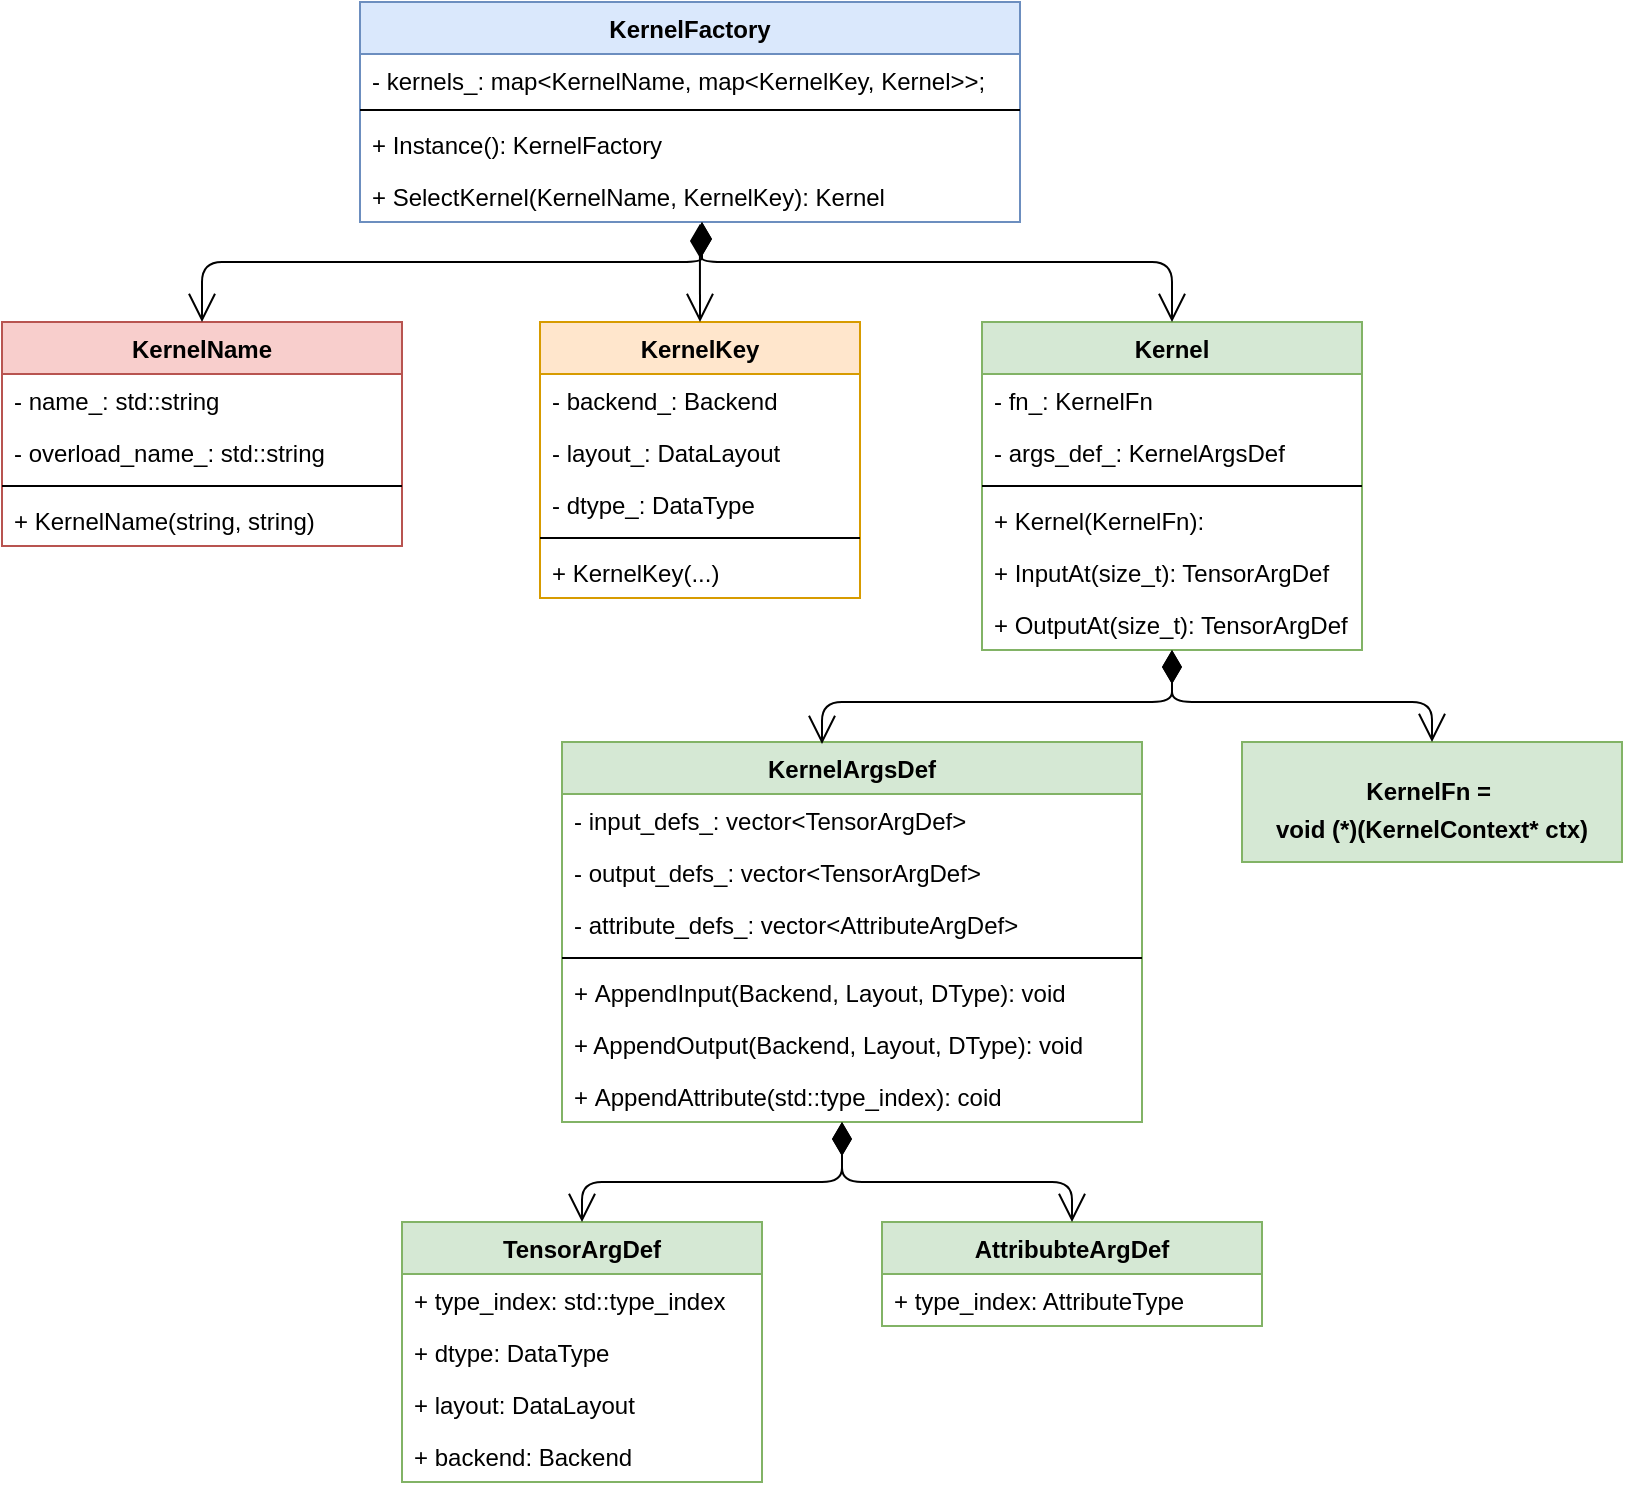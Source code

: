 <mxfile version="18.0.2" type="github">
  <diagram id="dYi-SCCvsg37tO44i1gK" name="Design-1">
    <mxGraphModel dx="946" dy="613" grid="1" gridSize="10" guides="1" tooltips="1" connect="1" arrows="1" fold="1" page="1" pageScale="1" pageWidth="827" pageHeight="1169" math="0" shadow="0">
      <root>
        <mxCell id="0" />
        <mxCell id="1" parent="0" />
        <mxCell id="KZ4r9hNkFcLXsH2UTqzE-3" value="KernelFactory" style="swimlane;fontStyle=1;align=center;verticalAlign=top;childLayout=stackLayout;horizontal=1;startSize=26;horizontalStack=0;resizeParent=1;resizeParentMax=0;resizeLast=0;collapsible=1;marginBottom=0;fillColor=#dae8fc;strokeColor=#6c8ebf;" parent="1" vertex="1">
          <mxGeometry x="249" y="140" width="330" height="110" as="geometry" />
        </mxCell>
        <mxCell id="KZ4r9hNkFcLXsH2UTqzE-4" value="- kernels_: map&lt;KernelName, map&lt;KernelKey, Kernel&gt;&gt;;" style="text;strokeColor=none;fillColor=none;align=left;verticalAlign=top;spacingLeft=4;spacingRight=4;overflow=hidden;rotatable=0;points=[[0,0.5],[1,0.5]];portConstraint=eastwest;" parent="KZ4r9hNkFcLXsH2UTqzE-3" vertex="1">
          <mxGeometry y="26" width="330" height="24" as="geometry" />
        </mxCell>
        <mxCell id="KZ4r9hNkFcLXsH2UTqzE-5" value="" style="line;strokeWidth=1;fillColor=none;align=left;verticalAlign=middle;spacingTop=-1;spacingLeft=3;spacingRight=3;rotatable=0;labelPosition=right;points=[];portConstraint=eastwest;" parent="KZ4r9hNkFcLXsH2UTqzE-3" vertex="1">
          <mxGeometry y="50" width="330" height="8" as="geometry" />
        </mxCell>
        <mxCell id="KZ4r9hNkFcLXsH2UTqzE-6" value="+ Instance(): KernelFactory" style="text;strokeColor=none;fillColor=none;align=left;verticalAlign=top;spacingLeft=4;spacingRight=4;overflow=hidden;rotatable=0;points=[[0,0.5],[1,0.5]];portConstraint=eastwest;" parent="KZ4r9hNkFcLXsH2UTqzE-3" vertex="1">
          <mxGeometry y="58" width="330" height="26" as="geometry" />
        </mxCell>
        <mxCell id="KZ4r9hNkFcLXsH2UTqzE-7" value="+ SelectKernel(KernelName, KernelKey): Kernel" style="text;strokeColor=none;fillColor=none;align=left;verticalAlign=top;spacingLeft=4;spacingRight=4;overflow=hidden;rotatable=0;points=[[0,0.5],[1,0.5]];portConstraint=eastwest;" parent="KZ4r9hNkFcLXsH2UTqzE-3" vertex="1">
          <mxGeometry y="84" width="330" height="26" as="geometry" />
        </mxCell>
        <mxCell id="KZ4r9hNkFcLXsH2UTqzE-8" value="KernelName" style="swimlane;fontStyle=1;align=center;verticalAlign=top;childLayout=stackLayout;horizontal=1;startSize=26;horizontalStack=0;resizeParent=1;resizeParentMax=0;resizeLast=0;collapsible=1;marginBottom=0;fillColor=#f8cecc;strokeColor=#b85450;" parent="1" vertex="1">
          <mxGeometry x="70" y="300" width="200" height="112" as="geometry" />
        </mxCell>
        <mxCell id="KZ4r9hNkFcLXsH2UTqzE-9" value="- name_: std::string" style="text;strokeColor=none;fillColor=none;align=left;verticalAlign=top;spacingLeft=4;spacingRight=4;overflow=hidden;rotatable=0;points=[[0,0.5],[1,0.5]];portConstraint=eastwest;" parent="KZ4r9hNkFcLXsH2UTqzE-8" vertex="1">
          <mxGeometry y="26" width="200" height="26" as="geometry" />
        </mxCell>
        <mxCell id="KZ4r9hNkFcLXsH2UTqzE-20" value="- overload_name_: std::string" style="text;strokeColor=none;fillColor=none;align=left;verticalAlign=top;spacingLeft=4;spacingRight=4;overflow=hidden;rotatable=0;points=[[0,0.5],[1,0.5]];portConstraint=eastwest;" parent="KZ4r9hNkFcLXsH2UTqzE-8" vertex="1">
          <mxGeometry y="52" width="200" height="26" as="geometry" />
        </mxCell>
        <mxCell id="KZ4r9hNkFcLXsH2UTqzE-10" value="" style="line;strokeWidth=1;fillColor=none;align=left;verticalAlign=middle;spacingTop=-1;spacingLeft=3;spacingRight=3;rotatable=0;labelPosition=right;points=[];portConstraint=eastwest;" parent="KZ4r9hNkFcLXsH2UTqzE-8" vertex="1">
          <mxGeometry y="78" width="200" height="8" as="geometry" />
        </mxCell>
        <mxCell id="KZ4r9hNkFcLXsH2UTqzE-11" value="+ KernelName(string, string)" style="text;strokeColor=none;fillColor=none;align=left;verticalAlign=top;spacingLeft=4;spacingRight=4;overflow=hidden;rotatable=0;points=[[0,0.5],[1,0.5]];portConstraint=eastwest;" parent="KZ4r9hNkFcLXsH2UTqzE-8" vertex="1">
          <mxGeometry y="86" width="200" height="26" as="geometry" />
        </mxCell>
        <mxCell id="KZ4r9hNkFcLXsH2UTqzE-12" value="KernelKey" style="swimlane;fontStyle=1;align=center;verticalAlign=top;childLayout=stackLayout;horizontal=1;startSize=26;horizontalStack=0;resizeParent=1;resizeParentMax=0;resizeLast=0;collapsible=1;marginBottom=0;fillColor=#ffe6cc;strokeColor=#d79b00;" parent="1" vertex="1">
          <mxGeometry x="339" y="300" width="160" height="138" as="geometry" />
        </mxCell>
        <mxCell id="KZ4r9hNkFcLXsH2UTqzE-13" value="- backend_: Backend" style="text;strokeColor=none;fillColor=none;align=left;verticalAlign=top;spacingLeft=4;spacingRight=4;overflow=hidden;rotatable=0;points=[[0,0.5],[1,0.5]];portConstraint=eastwest;" parent="KZ4r9hNkFcLXsH2UTqzE-12" vertex="1">
          <mxGeometry y="26" width="160" height="26" as="geometry" />
        </mxCell>
        <mxCell id="KZ4r9hNkFcLXsH2UTqzE-21" value="- layout_: DataLayout" style="text;strokeColor=none;fillColor=none;align=left;verticalAlign=top;spacingLeft=4;spacingRight=4;overflow=hidden;rotatable=0;points=[[0,0.5],[1,0.5]];portConstraint=eastwest;" parent="KZ4r9hNkFcLXsH2UTqzE-12" vertex="1">
          <mxGeometry y="52" width="160" height="26" as="geometry" />
        </mxCell>
        <mxCell id="KZ4r9hNkFcLXsH2UTqzE-22" value="- dtype_: DataType" style="text;strokeColor=none;fillColor=none;align=left;verticalAlign=top;spacingLeft=4;spacingRight=4;overflow=hidden;rotatable=0;points=[[0,0.5],[1,0.5]];portConstraint=eastwest;" parent="KZ4r9hNkFcLXsH2UTqzE-12" vertex="1">
          <mxGeometry y="78" width="160" height="26" as="geometry" />
        </mxCell>
        <mxCell id="KZ4r9hNkFcLXsH2UTqzE-14" value="" style="line;strokeWidth=1;fillColor=none;align=left;verticalAlign=middle;spacingTop=-1;spacingLeft=3;spacingRight=3;rotatable=0;labelPosition=right;points=[];portConstraint=eastwest;" parent="KZ4r9hNkFcLXsH2UTqzE-12" vertex="1">
          <mxGeometry y="104" width="160" height="8" as="geometry" />
        </mxCell>
        <mxCell id="KZ4r9hNkFcLXsH2UTqzE-15" value="+ KernelKey(...)" style="text;strokeColor=none;fillColor=none;align=left;verticalAlign=top;spacingLeft=4;spacingRight=4;overflow=hidden;rotatable=0;points=[[0,0.5],[1,0.5]];portConstraint=eastwest;" parent="KZ4r9hNkFcLXsH2UTqzE-12" vertex="1">
          <mxGeometry y="112" width="160" height="26" as="geometry" />
        </mxCell>
        <mxCell id="KZ4r9hNkFcLXsH2UTqzE-16" value="Kernel" style="swimlane;fontStyle=1;align=center;verticalAlign=top;childLayout=stackLayout;horizontal=1;startSize=26;horizontalStack=0;resizeParent=1;resizeParentMax=0;resizeLast=0;collapsible=1;marginBottom=0;fillColor=#d5e8d4;strokeColor=#82b366;" parent="1" vertex="1">
          <mxGeometry x="560" y="300" width="190" height="164" as="geometry" />
        </mxCell>
        <mxCell id="KZ4r9hNkFcLXsH2UTqzE-17" value="- fn_: KernelFn" style="text;strokeColor=none;fillColor=none;align=left;verticalAlign=top;spacingLeft=4;spacingRight=4;overflow=hidden;rotatable=0;points=[[0,0.5],[1,0.5]];portConstraint=eastwest;" parent="KZ4r9hNkFcLXsH2UTqzE-16" vertex="1">
          <mxGeometry y="26" width="190" height="26" as="geometry" />
        </mxCell>
        <mxCell id="KZ4r9hNkFcLXsH2UTqzE-23" value="- args_def_: KernelArgsDef" style="text;strokeColor=none;fillColor=none;align=left;verticalAlign=top;spacingLeft=4;spacingRight=4;overflow=hidden;rotatable=0;points=[[0,0.5],[1,0.5]];portConstraint=eastwest;" parent="KZ4r9hNkFcLXsH2UTqzE-16" vertex="1">
          <mxGeometry y="52" width="190" height="26" as="geometry" />
        </mxCell>
        <mxCell id="KZ4r9hNkFcLXsH2UTqzE-18" value="" style="line;strokeWidth=1;fillColor=none;align=left;verticalAlign=middle;spacingTop=-1;spacingLeft=3;spacingRight=3;rotatable=0;labelPosition=right;points=[];portConstraint=eastwest;" parent="KZ4r9hNkFcLXsH2UTqzE-16" vertex="1">
          <mxGeometry y="78" width="190" height="8" as="geometry" />
        </mxCell>
        <mxCell id="KZ4r9hNkFcLXsH2UTqzE-19" value="+ Kernel(KernelFn):" style="text;strokeColor=none;fillColor=none;align=left;verticalAlign=top;spacingLeft=4;spacingRight=4;overflow=hidden;rotatable=0;points=[[0,0.5],[1,0.5]];portConstraint=eastwest;" parent="KZ4r9hNkFcLXsH2UTqzE-16" vertex="1">
          <mxGeometry y="86" width="190" height="26" as="geometry" />
        </mxCell>
        <mxCell id="KZ4r9hNkFcLXsH2UTqzE-24" value="+ InputAt(size_t): TensorArgDef" style="text;strokeColor=none;fillColor=none;align=left;verticalAlign=top;spacingLeft=4;spacingRight=4;overflow=hidden;rotatable=0;points=[[0,0.5],[1,0.5]];portConstraint=eastwest;" parent="KZ4r9hNkFcLXsH2UTqzE-16" vertex="1">
          <mxGeometry y="112" width="190" height="26" as="geometry" />
        </mxCell>
        <mxCell id="KZ4r9hNkFcLXsH2UTqzE-25" value="+ OutputAt(size_t): TensorArgDef" style="text;strokeColor=none;fillColor=none;align=left;verticalAlign=top;spacingLeft=4;spacingRight=4;overflow=hidden;rotatable=0;points=[[0,0.5],[1,0.5]];portConstraint=eastwest;" parent="KZ4r9hNkFcLXsH2UTqzE-16" vertex="1">
          <mxGeometry y="138" width="190" height="26" as="geometry" />
        </mxCell>
        <mxCell id="KZ4r9hNkFcLXsH2UTqzE-26" value="KernelArgsDef" style="swimlane;fontStyle=1;align=center;verticalAlign=top;childLayout=stackLayout;horizontal=1;startSize=26;horizontalStack=0;resizeParent=1;resizeParentMax=0;resizeLast=0;collapsible=1;marginBottom=0;fillColor=#d5e8d4;strokeColor=#82b366;" parent="1" vertex="1">
          <mxGeometry x="350" y="510" width="290" height="190" as="geometry" />
        </mxCell>
        <mxCell id="KZ4r9hNkFcLXsH2UTqzE-27" value="- input_defs_: vector&lt;TensorArgDef&gt;" style="text;strokeColor=none;fillColor=none;align=left;verticalAlign=top;spacingLeft=4;spacingRight=4;overflow=hidden;rotatable=0;points=[[0,0.5],[1,0.5]];portConstraint=eastwest;" parent="KZ4r9hNkFcLXsH2UTqzE-26" vertex="1">
          <mxGeometry y="26" width="290" height="26" as="geometry" />
        </mxCell>
        <mxCell id="KZ4r9hNkFcLXsH2UTqzE-28" value="- output_defs_: vector&lt;TensorArgDef&gt;" style="text;strokeColor=none;fillColor=none;align=left;verticalAlign=top;spacingLeft=4;spacingRight=4;overflow=hidden;rotatable=0;points=[[0,0.5],[1,0.5]];portConstraint=eastwest;" parent="KZ4r9hNkFcLXsH2UTqzE-26" vertex="1">
          <mxGeometry y="52" width="290" height="26" as="geometry" />
        </mxCell>
        <mxCell id="KZ4r9hNkFcLXsH2UTqzE-33" value="- attribute_defs_: vector&lt;AttributeArgDef&gt;" style="text;strokeColor=none;fillColor=none;align=left;verticalAlign=top;spacingLeft=4;spacingRight=4;overflow=hidden;rotatable=0;points=[[0,0.5],[1,0.5]];portConstraint=eastwest;" parent="KZ4r9hNkFcLXsH2UTqzE-26" vertex="1">
          <mxGeometry y="78" width="290" height="26" as="geometry" />
        </mxCell>
        <mxCell id="KZ4r9hNkFcLXsH2UTqzE-29" value="" style="line;strokeWidth=1;fillColor=none;align=left;verticalAlign=middle;spacingTop=-1;spacingLeft=3;spacingRight=3;rotatable=0;labelPosition=right;points=[];portConstraint=eastwest;" parent="KZ4r9hNkFcLXsH2UTqzE-26" vertex="1">
          <mxGeometry y="104" width="290" height="8" as="geometry" />
        </mxCell>
        <mxCell id="KZ4r9hNkFcLXsH2UTqzE-30" value="+ AppendInput(Backend, Layout, DType): void" style="text;strokeColor=none;fillColor=none;align=left;verticalAlign=top;spacingLeft=4;spacingRight=4;overflow=hidden;rotatable=0;points=[[0,0.5],[1,0.5]];portConstraint=eastwest;" parent="KZ4r9hNkFcLXsH2UTqzE-26" vertex="1">
          <mxGeometry y="112" width="290" height="26" as="geometry" />
        </mxCell>
        <mxCell id="KZ4r9hNkFcLXsH2UTqzE-31" value="+ AppendOutput(Backend, Layout, DType): void" style="text;strokeColor=none;fillColor=none;align=left;verticalAlign=top;spacingLeft=4;spacingRight=4;overflow=hidden;rotatable=0;points=[[0,0.5],[1,0.5]];portConstraint=eastwest;" parent="KZ4r9hNkFcLXsH2UTqzE-26" vertex="1">
          <mxGeometry y="138" width="290" height="26" as="geometry" />
        </mxCell>
        <mxCell id="KZ4r9hNkFcLXsH2UTqzE-32" value="+ AppendAttribute(std::type_index): coid" style="text;strokeColor=none;fillColor=none;align=left;verticalAlign=top;spacingLeft=4;spacingRight=4;overflow=hidden;rotatable=0;points=[[0,0.5],[1,0.5]];portConstraint=eastwest;" parent="KZ4r9hNkFcLXsH2UTqzE-26" vertex="1">
          <mxGeometry y="164" width="290" height="26" as="geometry" />
        </mxCell>
        <mxCell id="KZ4r9hNkFcLXsH2UTqzE-34" value="" style="text;strokeColor=none;fillColor=none;align=left;verticalAlign=middle;spacingTop=-1;spacingLeft=4;spacingRight=4;rotatable=0;labelPosition=right;points=[];portConstraint=eastwest;" parent="1" vertex="1">
          <mxGeometry x="160" y="600" width="20" height="14" as="geometry" />
        </mxCell>
        <mxCell id="KZ4r9hNkFcLXsH2UTqzE-36" value="&lt;p style=&quot;margin: 0px ; margin-top: 4px ; text-align: center&quot;&gt;&lt;br&gt;&lt;b&gt;KernelFn =&amp;nbsp;&lt;/b&gt;&lt;/p&gt;&lt;p style=&quot;margin: 0px ; margin-top: 4px ; text-align: center&quot;&gt;&lt;b&gt;void (*)(KernelContext* ctx)&lt;/b&gt;&lt;/p&gt;" style="verticalAlign=top;align=left;overflow=fill;fontSize=12;fontFamily=Helvetica;html=1;fillColor=#d5e8d4;strokeColor=#82b366;" parent="1" vertex="1">
          <mxGeometry x="690" y="510" width="190" height="60" as="geometry" />
        </mxCell>
        <mxCell id="KZ4r9hNkFcLXsH2UTqzE-37" value="TensorArgDef" style="swimlane;fontStyle=1;childLayout=stackLayout;horizontal=1;startSize=26;fillColor=#d5e8d4;horizontalStack=0;resizeParent=1;resizeParentMax=0;resizeLast=0;collapsible=1;marginBottom=0;strokeColor=#82b366;" parent="1" vertex="1">
          <mxGeometry x="270" y="750" width="180" height="130" as="geometry" />
        </mxCell>
        <mxCell id="KZ4r9hNkFcLXsH2UTqzE-48" value="+ type_index: std::type_index" style="text;strokeColor=none;fillColor=none;align=left;verticalAlign=top;spacingLeft=4;spacingRight=4;overflow=hidden;rotatable=0;points=[[0,0.5],[1,0.5]];portConstraint=eastwest;" parent="KZ4r9hNkFcLXsH2UTqzE-37" vertex="1">
          <mxGeometry y="26" width="180" height="26" as="geometry" />
        </mxCell>
        <mxCell id="KZ4r9hNkFcLXsH2UTqzE-43" value="+ dtype: DataType" style="text;strokeColor=none;fillColor=none;align=left;verticalAlign=top;spacingLeft=4;spacingRight=4;overflow=hidden;rotatable=0;points=[[0,0.5],[1,0.5]];portConstraint=eastwest;" parent="KZ4r9hNkFcLXsH2UTqzE-37" vertex="1">
          <mxGeometry y="52" width="180" height="26" as="geometry" />
        </mxCell>
        <mxCell id="KZ4r9hNkFcLXsH2UTqzE-42" value="+ layout: DataLayout" style="text;strokeColor=none;fillColor=none;align=left;verticalAlign=top;spacingLeft=4;spacingRight=4;overflow=hidden;rotatable=0;points=[[0,0.5],[1,0.5]];portConstraint=eastwest;" parent="KZ4r9hNkFcLXsH2UTqzE-37" vertex="1">
          <mxGeometry y="78" width="180" height="26" as="geometry" />
        </mxCell>
        <mxCell id="KZ4r9hNkFcLXsH2UTqzE-41" value="+ backend: Backend" style="text;strokeColor=none;fillColor=none;align=left;verticalAlign=top;spacingLeft=4;spacingRight=4;overflow=hidden;rotatable=0;points=[[0,0.5],[1,0.5]];portConstraint=eastwest;" parent="KZ4r9hNkFcLXsH2UTqzE-37" vertex="1">
          <mxGeometry y="104" width="180" height="26" as="geometry" />
        </mxCell>
        <mxCell id="KZ4r9hNkFcLXsH2UTqzE-44" value="AttribubteArgDef" style="swimlane;fontStyle=1;childLayout=stackLayout;horizontal=1;startSize=26;fillColor=#d5e8d4;horizontalStack=0;resizeParent=1;resizeParentMax=0;resizeLast=0;collapsible=1;marginBottom=0;strokeColor=#82b366;" parent="1" vertex="1">
          <mxGeometry x="510" y="750" width="190" height="52" as="geometry" />
        </mxCell>
        <mxCell id="KZ4r9hNkFcLXsH2UTqzE-45" value="+ type_index: AttributeType" style="text;strokeColor=none;fillColor=none;align=left;verticalAlign=top;spacingLeft=4;spacingRight=4;overflow=hidden;rotatable=0;points=[[0,0.5],[1,0.5]];portConstraint=eastwest;" parent="KZ4r9hNkFcLXsH2UTqzE-44" vertex="1">
          <mxGeometry y="26" width="190" height="26" as="geometry" />
        </mxCell>
        <mxCell id="KZ4r9hNkFcLXsH2UTqzE-49" value="" style="endArrow=open;html=1;endSize=12;startArrow=diamondThin;startSize=14;startFill=1;edgeStyle=orthogonalEdgeStyle;align=left;verticalAlign=bottom;exitX=0.515;exitY=1.038;exitDx=0;exitDy=0;exitPerimeter=0;entryX=0.5;entryY=0;entryDx=0;entryDy=0;" parent="1" source="KZ4r9hNkFcLXsH2UTqzE-7" target="KZ4r9hNkFcLXsH2UTqzE-12" edge="1">
          <mxGeometry x="-1" y="3" relative="1" as="geometry">
            <mxPoint x="230" y="490" as="sourcePoint" />
            <mxPoint x="410" y="310" as="targetPoint" />
          </mxGeometry>
        </mxCell>
        <mxCell id="KZ4r9hNkFcLXsH2UTqzE-50" value="" style="endArrow=open;html=1;endSize=12;startArrow=diamondThin;startSize=14;startFill=1;edgeStyle=orthogonalEdgeStyle;align=left;verticalAlign=bottom;entryX=0.5;entryY=0;entryDx=0;entryDy=0;" parent="1" target="KZ4r9hNkFcLXsH2UTqzE-16" edge="1">
          <mxGeometry x="-1" y="3" relative="1" as="geometry">
            <mxPoint x="420" y="250" as="sourcePoint" />
            <mxPoint x="429" y="310" as="targetPoint" />
            <Array as="points">
              <mxPoint x="420" y="270" />
              <mxPoint x="655" y="270" />
            </Array>
          </mxGeometry>
        </mxCell>
        <mxCell id="KZ4r9hNkFcLXsH2UTqzE-51" value="" style="endArrow=open;html=1;endSize=12;startArrow=diamondThin;startSize=14;startFill=1;edgeStyle=orthogonalEdgeStyle;align=left;verticalAlign=bottom;entryX=0.5;entryY=0;entryDx=0;entryDy=0;" parent="1" target="KZ4r9hNkFcLXsH2UTqzE-8" edge="1">
          <mxGeometry x="-1" y="3" relative="1" as="geometry">
            <mxPoint x="420" y="250" as="sourcePoint" />
            <mxPoint x="665" y="310" as="targetPoint" />
            <Array as="points">
              <mxPoint x="420" y="270" />
              <mxPoint x="170" y="270" />
            </Array>
          </mxGeometry>
        </mxCell>
        <mxCell id="KZ4r9hNkFcLXsH2UTqzE-52" value="" style="endArrow=open;html=1;endSize=12;startArrow=diamondThin;startSize=14;startFill=1;edgeStyle=orthogonalEdgeStyle;align=left;verticalAlign=bottom;entryX=0.5;entryY=0;entryDx=0;entryDy=0;" parent="1" target="KZ4r9hNkFcLXsH2UTqzE-36" edge="1">
          <mxGeometry x="-1" y="3" relative="1" as="geometry">
            <mxPoint x="655" y="464" as="sourcePoint" />
            <mxPoint x="790" y="510" as="targetPoint" />
            <Array as="points">
              <mxPoint x="655" y="490" />
              <mxPoint x="785" y="490" />
            </Array>
          </mxGeometry>
        </mxCell>
        <mxCell id="KZ4r9hNkFcLXsH2UTqzE-53" value="" style="endArrow=open;html=1;endSize=12;startArrow=diamondThin;startSize=14;startFill=1;edgeStyle=orthogonalEdgeStyle;align=left;verticalAlign=bottom;" parent="1" edge="1">
          <mxGeometry x="-1" y="3" relative="1" as="geometry">
            <mxPoint x="655" y="464" as="sourcePoint" />
            <mxPoint x="480" y="511" as="targetPoint" />
            <Array as="points">
              <mxPoint x="655" y="490" />
              <mxPoint x="480" y="490" />
              <mxPoint x="480" y="511" />
            </Array>
          </mxGeometry>
        </mxCell>
        <mxCell id="KZ4r9hNkFcLXsH2UTqzE-54" value="" style="endArrow=open;html=1;endSize=12;startArrow=diamondThin;startSize=14;startFill=1;edgeStyle=orthogonalEdgeStyle;align=left;verticalAlign=bottom;" parent="1" source="KZ4r9hNkFcLXsH2UTqzE-32" target="KZ4r9hNkFcLXsH2UTqzE-37" edge="1">
          <mxGeometry x="-1" y="3" relative="1" as="geometry">
            <mxPoint x="475" y="700" as="sourcePoint" />
            <mxPoint x="360" y="747" as="targetPoint" />
            <Array as="points">
              <mxPoint x="490" y="730" />
              <mxPoint x="360" y="730" />
            </Array>
          </mxGeometry>
        </mxCell>
        <mxCell id="KZ4r9hNkFcLXsH2UTqzE-56" value="" style="endArrow=open;html=1;endSize=12;startArrow=diamondThin;startSize=14;startFill=1;edgeStyle=orthogonalEdgeStyle;align=left;verticalAlign=bottom;entryX=0.5;entryY=0;entryDx=0;entryDy=0;" parent="1" target="KZ4r9hNkFcLXsH2UTqzE-44" edge="1">
          <mxGeometry x="-1" y="3" relative="1" as="geometry">
            <mxPoint x="490" y="700" as="sourcePoint" />
            <mxPoint x="370.029" y="760" as="targetPoint" />
            <Array as="points">
              <mxPoint x="490" y="730" />
              <mxPoint x="605" y="730" />
            </Array>
          </mxGeometry>
        </mxCell>
      </root>
    </mxGraphModel>
  </diagram>
</mxfile>
